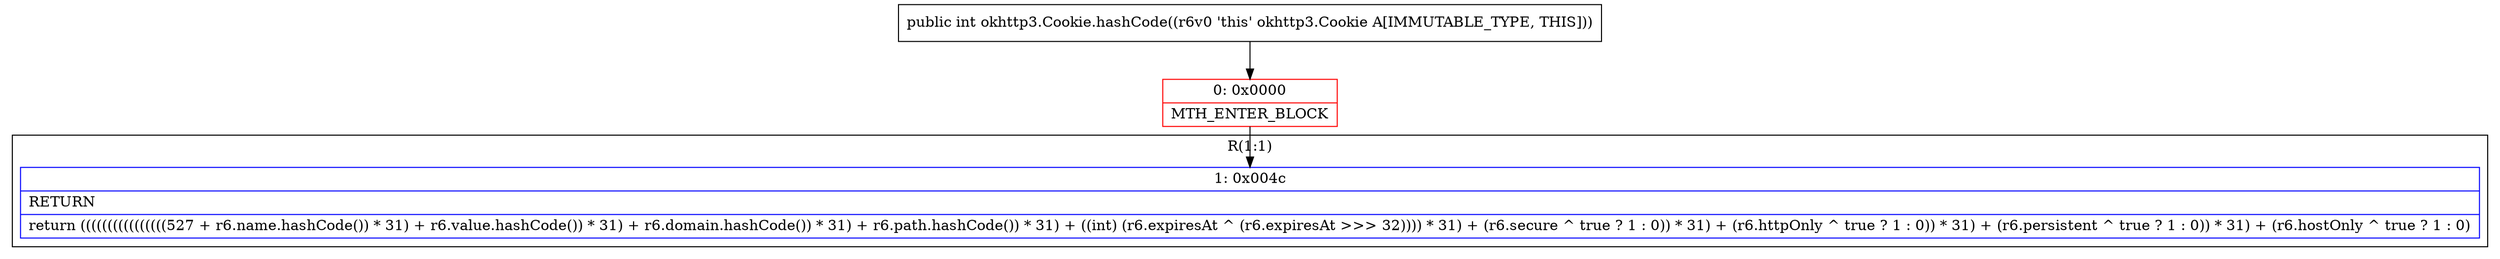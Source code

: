 digraph "CFG forokhttp3.Cookie.hashCode()I" {
subgraph cluster_Region_779672142 {
label = "R(1:1)";
node [shape=record,color=blue];
Node_1 [shape=record,label="{1\:\ 0x004c|RETURN\l|return ((((((((((((((((527 + r6.name.hashCode()) * 31) + r6.value.hashCode()) * 31) + r6.domain.hashCode()) * 31) + r6.path.hashCode()) * 31) + ((int) (r6.expiresAt ^ (r6.expiresAt \>\>\> 32)))) * 31) + (r6.secure ^ true ? 1 : 0)) * 31) + (r6.httpOnly ^ true ? 1 : 0)) * 31) + (r6.persistent ^ true ? 1 : 0)) * 31) + (r6.hostOnly ^ true ? 1 : 0)\l}"];
}
Node_0 [shape=record,color=red,label="{0\:\ 0x0000|MTH_ENTER_BLOCK\l}"];
MethodNode[shape=record,label="{public int okhttp3.Cookie.hashCode((r6v0 'this' okhttp3.Cookie A[IMMUTABLE_TYPE, THIS])) }"];
MethodNode -> Node_0;
Node_0 -> Node_1;
}

